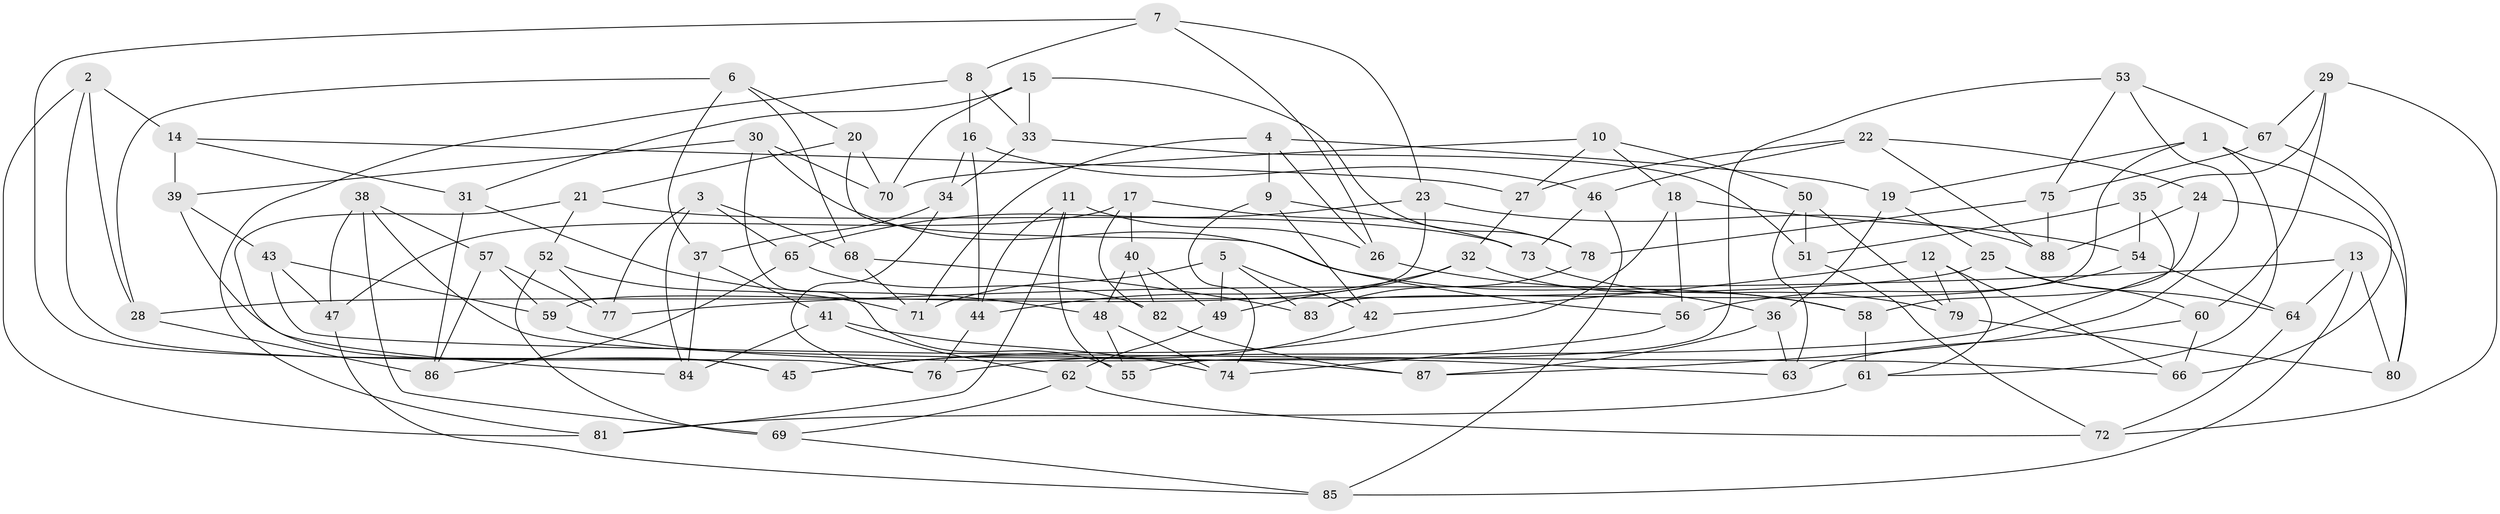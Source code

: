 // Generated by graph-tools (version 1.1) at 2025/56/03/09/25 04:56:54]
// undirected, 88 vertices, 176 edges
graph export_dot {
graph [start="1"]
  node [color=gray90,style=filled];
  1;
  2;
  3;
  4;
  5;
  6;
  7;
  8;
  9;
  10;
  11;
  12;
  13;
  14;
  15;
  16;
  17;
  18;
  19;
  20;
  21;
  22;
  23;
  24;
  25;
  26;
  27;
  28;
  29;
  30;
  31;
  32;
  33;
  34;
  35;
  36;
  37;
  38;
  39;
  40;
  41;
  42;
  43;
  44;
  45;
  46;
  47;
  48;
  49;
  50;
  51;
  52;
  53;
  54;
  55;
  56;
  57;
  58;
  59;
  60;
  61;
  62;
  63;
  64;
  65;
  66;
  67;
  68;
  69;
  70;
  71;
  72;
  73;
  74;
  75;
  76;
  77;
  78;
  79;
  80;
  81;
  82;
  83;
  84;
  85;
  86;
  87;
  88;
  1 -- 61;
  1 -- 66;
  1 -- 83;
  1 -- 19;
  2 -- 76;
  2 -- 28;
  2 -- 14;
  2 -- 81;
  3 -- 84;
  3 -- 65;
  3 -- 77;
  3 -- 68;
  4 -- 26;
  4 -- 9;
  4 -- 71;
  4 -- 19;
  5 -- 71;
  5 -- 42;
  5 -- 49;
  5 -- 83;
  6 -- 28;
  6 -- 37;
  6 -- 20;
  6 -- 68;
  7 -- 23;
  7 -- 26;
  7 -- 45;
  7 -- 8;
  8 -- 33;
  8 -- 16;
  8 -- 81;
  9 -- 73;
  9 -- 74;
  9 -- 42;
  10 -- 50;
  10 -- 27;
  10 -- 70;
  10 -- 18;
  11 -- 26;
  11 -- 44;
  11 -- 55;
  11 -- 81;
  12 -- 42;
  12 -- 66;
  12 -- 61;
  12 -- 79;
  13 -- 85;
  13 -- 80;
  13 -- 64;
  13 -- 77;
  14 -- 39;
  14 -- 27;
  14 -- 31;
  15 -- 33;
  15 -- 78;
  15 -- 31;
  15 -- 70;
  16 -- 44;
  16 -- 46;
  16 -- 34;
  17 -- 40;
  17 -- 47;
  17 -- 78;
  17 -- 82;
  18 -- 45;
  18 -- 54;
  18 -- 56;
  19 -- 36;
  19 -- 25;
  20 -- 56;
  20 -- 70;
  20 -- 21;
  21 -- 84;
  21 -- 73;
  21 -- 52;
  22 -- 88;
  22 -- 27;
  22 -- 24;
  22 -- 46;
  23 -- 65;
  23 -- 88;
  23 -- 59;
  24 -- 80;
  24 -- 58;
  24 -- 88;
  25 -- 60;
  25 -- 64;
  25 -- 28;
  26 -- 36;
  27 -- 32;
  28 -- 86;
  29 -- 72;
  29 -- 67;
  29 -- 60;
  29 -- 35;
  30 -- 39;
  30 -- 58;
  30 -- 55;
  30 -- 70;
  31 -- 86;
  31 -- 48;
  32 -- 49;
  32 -- 58;
  32 -- 44;
  33 -- 34;
  33 -- 51;
  34 -- 76;
  34 -- 37;
  35 -- 51;
  35 -- 54;
  35 -- 76;
  36 -- 87;
  36 -- 63;
  37 -- 84;
  37 -- 41;
  38 -- 69;
  38 -- 47;
  38 -- 57;
  38 -- 87;
  39 -- 45;
  39 -- 43;
  40 -- 82;
  40 -- 49;
  40 -- 48;
  41 -- 74;
  41 -- 62;
  41 -- 84;
  42 -- 45;
  43 -- 47;
  43 -- 59;
  43 -- 66;
  44 -- 76;
  46 -- 73;
  46 -- 85;
  47 -- 85;
  48 -- 55;
  48 -- 74;
  49 -- 62;
  50 -- 63;
  50 -- 51;
  50 -- 79;
  51 -- 72;
  52 -- 69;
  52 -- 71;
  52 -- 77;
  53 -- 75;
  53 -- 87;
  53 -- 67;
  53 -- 55;
  54 -- 64;
  54 -- 56;
  56 -- 74;
  57 -- 86;
  57 -- 59;
  57 -- 77;
  58 -- 61;
  59 -- 63;
  60 -- 66;
  60 -- 63;
  61 -- 81;
  62 -- 69;
  62 -- 72;
  64 -- 72;
  65 -- 82;
  65 -- 86;
  67 -- 75;
  67 -- 80;
  68 -- 83;
  68 -- 71;
  69 -- 85;
  73 -- 79;
  75 -- 78;
  75 -- 88;
  78 -- 83;
  79 -- 80;
  82 -- 87;
}
